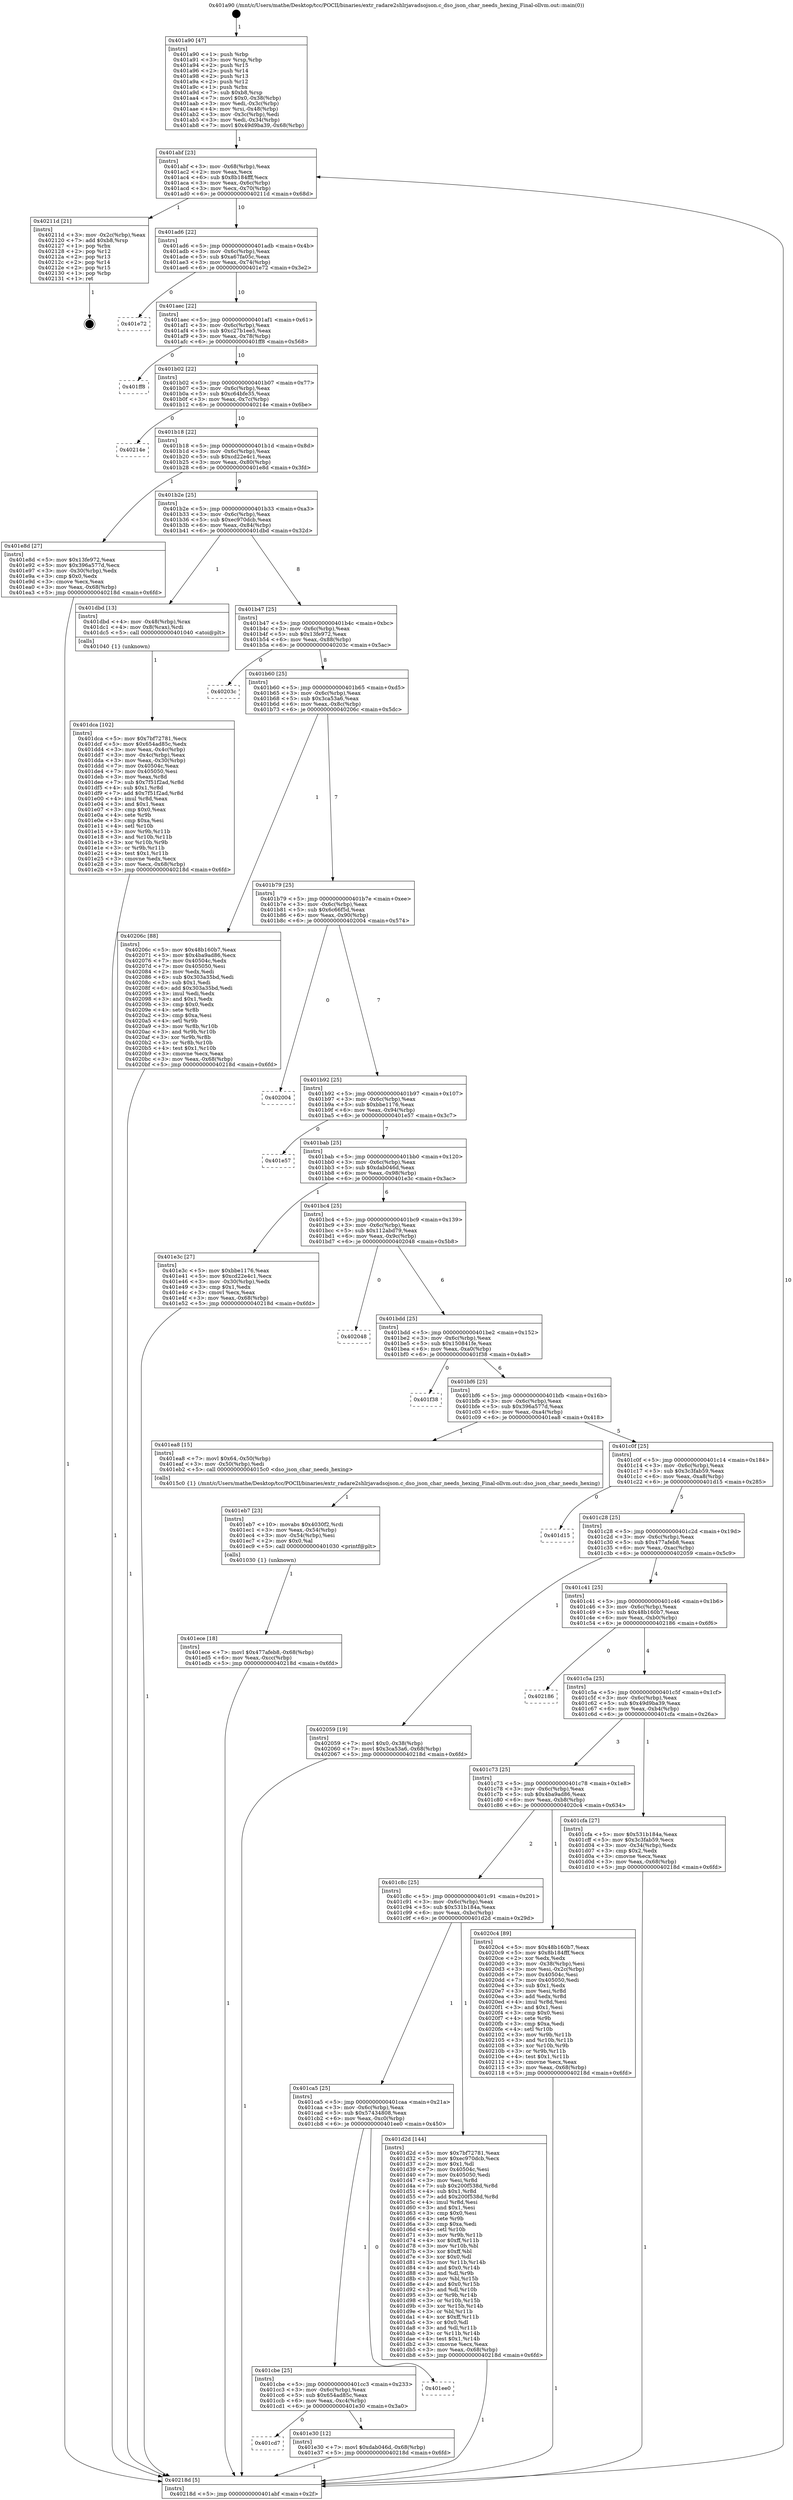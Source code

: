 digraph "0x401a90" {
  label = "0x401a90 (/mnt/c/Users/mathe/Desktop/tcc/POCII/binaries/extr_radare2shlrjavadsojson.c_dso_json_char_needs_hexing_Final-ollvm.out::main(0))"
  labelloc = "t"
  node[shape=record]

  Entry [label="",width=0.3,height=0.3,shape=circle,fillcolor=black,style=filled]
  "0x401abf" [label="{
     0x401abf [23]\l
     | [instrs]\l
     &nbsp;&nbsp;0x401abf \<+3\>: mov -0x68(%rbp),%eax\l
     &nbsp;&nbsp;0x401ac2 \<+2\>: mov %eax,%ecx\l
     &nbsp;&nbsp;0x401ac4 \<+6\>: sub $0x8b184fff,%ecx\l
     &nbsp;&nbsp;0x401aca \<+3\>: mov %eax,-0x6c(%rbp)\l
     &nbsp;&nbsp;0x401acd \<+3\>: mov %ecx,-0x70(%rbp)\l
     &nbsp;&nbsp;0x401ad0 \<+6\>: je 000000000040211d \<main+0x68d\>\l
  }"]
  "0x40211d" [label="{
     0x40211d [21]\l
     | [instrs]\l
     &nbsp;&nbsp;0x40211d \<+3\>: mov -0x2c(%rbp),%eax\l
     &nbsp;&nbsp;0x402120 \<+7\>: add $0xb8,%rsp\l
     &nbsp;&nbsp;0x402127 \<+1\>: pop %rbx\l
     &nbsp;&nbsp;0x402128 \<+2\>: pop %r12\l
     &nbsp;&nbsp;0x40212a \<+2\>: pop %r13\l
     &nbsp;&nbsp;0x40212c \<+2\>: pop %r14\l
     &nbsp;&nbsp;0x40212e \<+2\>: pop %r15\l
     &nbsp;&nbsp;0x402130 \<+1\>: pop %rbp\l
     &nbsp;&nbsp;0x402131 \<+1\>: ret\l
  }"]
  "0x401ad6" [label="{
     0x401ad6 [22]\l
     | [instrs]\l
     &nbsp;&nbsp;0x401ad6 \<+5\>: jmp 0000000000401adb \<main+0x4b\>\l
     &nbsp;&nbsp;0x401adb \<+3\>: mov -0x6c(%rbp),%eax\l
     &nbsp;&nbsp;0x401ade \<+5\>: sub $0xa67fa05c,%eax\l
     &nbsp;&nbsp;0x401ae3 \<+3\>: mov %eax,-0x74(%rbp)\l
     &nbsp;&nbsp;0x401ae6 \<+6\>: je 0000000000401e72 \<main+0x3e2\>\l
  }"]
  Exit [label="",width=0.3,height=0.3,shape=circle,fillcolor=black,style=filled,peripheries=2]
  "0x401e72" [label="{
     0x401e72\l
  }", style=dashed]
  "0x401aec" [label="{
     0x401aec [22]\l
     | [instrs]\l
     &nbsp;&nbsp;0x401aec \<+5\>: jmp 0000000000401af1 \<main+0x61\>\l
     &nbsp;&nbsp;0x401af1 \<+3\>: mov -0x6c(%rbp),%eax\l
     &nbsp;&nbsp;0x401af4 \<+5\>: sub $0xc27b1ee5,%eax\l
     &nbsp;&nbsp;0x401af9 \<+3\>: mov %eax,-0x78(%rbp)\l
     &nbsp;&nbsp;0x401afc \<+6\>: je 0000000000401ff8 \<main+0x568\>\l
  }"]
  "0x401ece" [label="{
     0x401ece [18]\l
     | [instrs]\l
     &nbsp;&nbsp;0x401ece \<+7\>: movl $0x477afeb8,-0x68(%rbp)\l
     &nbsp;&nbsp;0x401ed5 \<+6\>: mov %eax,-0xcc(%rbp)\l
     &nbsp;&nbsp;0x401edb \<+5\>: jmp 000000000040218d \<main+0x6fd\>\l
  }"]
  "0x401ff8" [label="{
     0x401ff8\l
  }", style=dashed]
  "0x401b02" [label="{
     0x401b02 [22]\l
     | [instrs]\l
     &nbsp;&nbsp;0x401b02 \<+5\>: jmp 0000000000401b07 \<main+0x77\>\l
     &nbsp;&nbsp;0x401b07 \<+3\>: mov -0x6c(%rbp),%eax\l
     &nbsp;&nbsp;0x401b0a \<+5\>: sub $0xc64bfe35,%eax\l
     &nbsp;&nbsp;0x401b0f \<+3\>: mov %eax,-0x7c(%rbp)\l
     &nbsp;&nbsp;0x401b12 \<+6\>: je 000000000040214e \<main+0x6be\>\l
  }"]
  "0x401eb7" [label="{
     0x401eb7 [23]\l
     | [instrs]\l
     &nbsp;&nbsp;0x401eb7 \<+10\>: movabs $0x4030f2,%rdi\l
     &nbsp;&nbsp;0x401ec1 \<+3\>: mov %eax,-0x54(%rbp)\l
     &nbsp;&nbsp;0x401ec4 \<+3\>: mov -0x54(%rbp),%esi\l
     &nbsp;&nbsp;0x401ec7 \<+2\>: mov $0x0,%al\l
     &nbsp;&nbsp;0x401ec9 \<+5\>: call 0000000000401030 \<printf@plt\>\l
     | [calls]\l
     &nbsp;&nbsp;0x401030 \{1\} (unknown)\l
  }"]
  "0x40214e" [label="{
     0x40214e\l
  }", style=dashed]
  "0x401b18" [label="{
     0x401b18 [22]\l
     | [instrs]\l
     &nbsp;&nbsp;0x401b18 \<+5\>: jmp 0000000000401b1d \<main+0x8d\>\l
     &nbsp;&nbsp;0x401b1d \<+3\>: mov -0x6c(%rbp),%eax\l
     &nbsp;&nbsp;0x401b20 \<+5\>: sub $0xcd22e4c1,%eax\l
     &nbsp;&nbsp;0x401b25 \<+3\>: mov %eax,-0x80(%rbp)\l
     &nbsp;&nbsp;0x401b28 \<+6\>: je 0000000000401e8d \<main+0x3fd\>\l
  }"]
  "0x401cd7" [label="{
     0x401cd7\l
  }", style=dashed]
  "0x401e8d" [label="{
     0x401e8d [27]\l
     | [instrs]\l
     &nbsp;&nbsp;0x401e8d \<+5\>: mov $0x13fe972,%eax\l
     &nbsp;&nbsp;0x401e92 \<+5\>: mov $0x396a577d,%ecx\l
     &nbsp;&nbsp;0x401e97 \<+3\>: mov -0x30(%rbp),%edx\l
     &nbsp;&nbsp;0x401e9a \<+3\>: cmp $0x0,%edx\l
     &nbsp;&nbsp;0x401e9d \<+3\>: cmove %ecx,%eax\l
     &nbsp;&nbsp;0x401ea0 \<+3\>: mov %eax,-0x68(%rbp)\l
     &nbsp;&nbsp;0x401ea3 \<+5\>: jmp 000000000040218d \<main+0x6fd\>\l
  }"]
  "0x401b2e" [label="{
     0x401b2e [25]\l
     | [instrs]\l
     &nbsp;&nbsp;0x401b2e \<+5\>: jmp 0000000000401b33 \<main+0xa3\>\l
     &nbsp;&nbsp;0x401b33 \<+3\>: mov -0x6c(%rbp),%eax\l
     &nbsp;&nbsp;0x401b36 \<+5\>: sub $0xec970dcb,%eax\l
     &nbsp;&nbsp;0x401b3b \<+6\>: mov %eax,-0x84(%rbp)\l
     &nbsp;&nbsp;0x401b41 \<+6\>: je 0000000000401dbd \<main+0x32d\>\l
  }"]
  "0x401e30" [label="{
     0x401e30 [12]\l
     | [instrs]\l
     &nbsp;&nbsp;0x401e30 \<+7\>: movl $0xdab046d,-0x68(%rbp)\l
     &nbsp;&nbsp;0x401e37 \<+5\>: jmp 000000000040218d \<main+0x6fd\>\l
  }"]
  "0x401dbd" [label="{
     0x401dbd [13]\l
     | [instrs]\l
     &nbsp;&nbsp;0x401dbd \<+4\>: mov -0x48(%rbp),%rax\l
     &nbsp;&nbsp;0x401dc1 \<+4\>: mov 0x8(%rax),%rdi\l
     &nbsp;&nbsp;0x401dc5 \<+5\>: call 0000000000401040 \<atoi@plt\>\l
     | [calls]\l
     &nbsp;&nbsp;0x401040 \{1\} (unknown)\l
  }"]
  "0x401b47" [label="{
     0x401b47 [25]\l
     | [instrs]\l
     &nbsp;&nbsp;0x401b47 \<+5\>: jmp 0000000000401b4c \<main+0xbc\>\l
     &nbsp;&nbsp;0x401b4c \<+3\>: mov -0x6c(%rbp),%eax\l
     &nbsp;&nbsp;0x401b4f \<+5\>: sub $0x13fe972,%eax\l
     &nbsp;&nbsp;0x401b54 \<+6\>: mov %eax,-0x88(%rbp)\l
     &nbsp;&nbsp;0x401b5a \<+6\>: je 000000000040203c \<main+0x5ac\>\l
  }"]
  "0x401cbe" [label="{
     0x401cbe [25]\l
     | [instrs]\l
     &nbsp;&nbsp;0x401cbe \<+5\>: jmp 0000000000401cc3 \<main+0x233\>\l
     &nbsp;&nbsp;0x401cc3 \<+3\>: mov -0x6c(%rbp),%eax\l
     &nbsp;&nbsp;0x401cc6 \<+5\>: sub $0x654ad85c,%eax\l
     &nbsp;&nbsp;0x401ccb \<+6\>: mov %eax,-0xc4(%rbp)\l
     &nbsp;&nbsp;0x401cd1 \<+6\>: je 0000000000401e30 \<main+0x3a0\>\l
  }"]
  "0x40203c" [label="{
     0x40203c\l
  }", style=dashed]
  "0x401b60" [label="{
     0x401b60 [25]\l
     | [instrs]\l
     &nbsp;&nbsp;0x401b60 \<+5\>: jmp 0000000000401b65 \<main+0xd5\>\l
     &nbsp;&nbsp;0x401b65 \<+3\>: mov -0x6c(%rbp),%eax\l
     &nbsp;&nbsp;0x401b68 \<+5\>: sub $0x3ca53a6,%eax\l
     &nbsp;&nbsp;0x401b6d \<+6\>: mov %eax,-0x8c(%rbp)\l
     &nbsp;&nbsp;0x401b73 \<+6\>: je 000000000040206c \<main+0x5dc\>\l
  }"]
  "0x401ee0" [label="{
     0x401ee0\l
  }", style=dashed]
  "0x40206c" [label="{
     0x40206c [88]\l
     | [instrs]\l
     &nbsp;&nbsp;0x40206c \<+5\>: mov $0x48b160b7,%eax\l
     &nbsp;&nbsp;0x402071 \<+5\>: mov $0x4ba9ad86,%ecx\l
     &nbsp;&nbsp;0x402076 \<+7\>: mov 0x40504c,%edx\l
     &nbsp;&nbsp;0x40207d \<+7\>: mov 0x405050,%esi\l
     &nbsp;&nbsp;0x402084 \<+2\>: mov %edx,%edi\l
     &nbsp;&nbsp;0x402086 \<+6\>: sub $0x303a35bd,%edi\l
     &nbsp;&nbsp;0x40208c \<+3\>: sub $0x1,%edi\l
     &nbsp;&nbsp;0x40208f \<+6\>: add $0x303a35bd,%edi\l
     &nbsp;&nbsp;0x402095 \<+3\>: imul %edi,%edx\l
     &nbsp;&nbsp;0x402098 \<+3\>: and $0x1,%edx\l
     &nbsp;&nbsp;0x40209b \<+3\>: cmp $0x0,%edx\l
     &nbsp;&nbsp;0x40209e \<+4\>: sete %r8b\l
     &nbsp;&nbsp;0x4020a2 \<+3\>: cmp $0xa,%esi\l
     &nbsp;&nbsp;0x4020a5 \<+4\>: setl %r9b\l
     &nbsp;&nbsp;0x4020a9 \<+3\>: mov %r8b,%r10b\l
     &nbsp;&nbsp;0x4020ac \<+3\>: and %r9b,%r10b\l
     &nbsp;&nbsp;0x4020af \<+3\>: xor %r9b,%r8b\l
     &nbsp;&nbsp;0x4020b2 \<+3\>: or %r8b,%r10b\l
     &nbsp;&nbsp;0x4020b5 \<+4\>: test $0x1,%r10b\l
     &nbsp;&nbsp;0x4020b9 \<+3\>: cmovne %ecx,%eax\l
     &nbsp;&nbsp;0x4020bc \<+3\>: mov %eax,-0x68(%rbp)\l
     &nbsp;&nbsp;0x4020bf \<+5\>: jmp 000000000040218d \<main+0x6fd\>\l
  }"]
  "0x401b79" [label="{
     0x401b79 [25]\l
     | [instrs]\l
     &nbsp;&nbsp;0x401b79 \<+5\>: jmp 0000000000401b7e \<main+0xee\>\l
     &nbsp;&nbsp;0x401b7e \<+3\>: mov -0x6c(%rbp),%eax\l
     &nbsp;&nbsp;0x401b81 \<+5\>: sub $0x6c66f5d,%eax\l
     &nbsp;&nbsp;0x401b86 \<+6\>: mov %eax,-0x90(%rbp)\l
     &nbsp;&nbsp;0x401b8c \<+6\>: je 0000000000402004 \<main+0x574\>\l
  }"]
  "0x401dca" [label="{
     0x401dca [102]\l
     | [instrs]\l
     &nbsp;&nbsp;0x401dca \<+5\>: mov $0x7bf72781,%ecx\l
     &nbsp;&nbsp;0x401dcf \<+5\>: mov $0x654ad85c,%edx\l
     &nbsp;&nbsp;0x401dd4 \<+3\>: mov %eax,-0x4c(%rbp)\l
     &nbsp;&nbsp;0x401dd7 \<+3\>: mov -0x4c(%rbp),%eax\l
     &nbsp;&nbsp;0x401dda \<+3\>: mov %eax,-0x30(%rbp)\l
     &nbsp;&nbsp;0x401ddd \<+7\>: mov 0x40504c,%eax\l
     &nbsp;&nbsp;0x401de4 \<+7\>: mov 0x405050,%esi\l
     &nbsp;&nbsp;0x401deb \<+3\>: mov %eax,%r8d\l
     &nbsp;&nbsp;0x401dee \<+7\>: sub $0x7f51f2ad,%r8d\l
     &nbsp;&nbsp;0x401df5 \<+4\>: sub $0x1,%r8d\l
     &nbsp;&nbsp;0x401df9 \<+7\>: add $0x7f51f2ad,%r8d\l
     &nbsp;&nbsp;0x401e00 \<+4\>: imul %r8d,%eax\l
     &nbsp;&nbsp;0x401e04 \<+3\>: and $0x1,%eax\l
     &nbsp;&nbsp;0x401e07 \<+3\>: cmp $0x0,%eax\l
     &nbsp;&nbsp;0x401e0a \<+4\>: sete %r9b\l
     &nbsp;&nbsp;0x401e0e \<+3\>: cmp $0xa,%esi\l
     &nbsp;&nbsp;0x401e11 \<+4\>: setl %r10b\l
     &nbsp;&nbsp;0x401e15 \<+3\>: mov %r9b,%r11b\l
     &nbsp;&nbsp;0x401e18 \<+3\>: and %r10b,%r11b\l
     &nbsp;&nbsp;0x401e1b \<+3\>: xor %r10b,%r9b\l
     &nbsp;&nbsp;0x401e1e \<+3\>: or %r9b,%r11b\l
     &nbsp;&nbsp;0x401e21 \<+4\>: test $0x1,%r11b\l
     &nbsp;&nbsp;0x401e25 \<+3\>: cmovne %edx,%ecx\l
     &nbsp;&nbsp;0x401e28 \<+3\>: mov %ecx,-0x68(%rbp)\l
     &nbsp;&nbsp;0x401e2b \<+5\>: jmp 000000000040218d \<main+0x6fd\>\l
  }"]
  "0x402004" [label="{
     0x402004\l
  }", style=dashed]
  "0x401b92" [label="{
     0x401b92 [25]\l
     | [instrs]\l
     &nbsp;&nbsp;0x401b92 \<+5\>: jmp 0000000000401b97 \<main+0x107\>\l
     &nbsp;&nbsp;0x401b97 \<+3\>: mov -0x6c(%rbp),%eax\l
     &nbsp;&nbsp;0x401b9a \<+5\>: sub $0xbbe1176,%eax\l
     &nbsp;&nbsp;0x401b9f \<+6\>: mov %eax,-0x94(%rbp)\l
     &nbsp;&nbsp;0x401ba5 \<+6\>: je 0000000000401e57 \<main+0x3c7\>\l
  }"]
  "0x401ca5" [label="{
     0x401ca5 [25]\l
     | [instrs]\l
     &nbsp;&nbsp;0x401ca5 \<+5\>: jmp 0000000000401caa \<main+0x21a\>\l
     &nbsp;&nbsp;0x401caa \<+3\>: mov -0x6c(%rbp),%eax\l
     &nbsp;&nbsp;0x401cad \<+5\>: sub $0x57434808,%eax\l
     &nbsp;&nbsp;0x401cb2 \<+6\>: mov %eax,-0xc0(%rbp)\l
     &nbsp;&nbsp;0x401cb8 \<+6\>: je 0000000000401ee0 \<main+0x450\>\l
  }"]
  "0x401e57" [label="{
     0x401e57\l
  }", style=dashed]
  "0x401bab" [label="{
     0x401bab [25]\l
     | [instrs]\l
     &nbsp;&nbsp;0x401bab \<+5\>: jmp 0000000000401bb0 \<main+0x120\>\l
     &nbsp;&nbsp;0x401bb0 \<+3\>: mov -0x6c(%rbp),%eax\l
     &nbsp;&nbsp;0x401bb3 \<+5\>: sub $0xdab046d,%eax\l
     &nbsp;&nbsp;0x401bb8 \<+6\>: mov %eax,-0x98(%rbp)\l
     &nbsp;&nbsp;0x401bbe \<+6\>: je 0000000000401e3c \<main+0x3ac\>\l
  }"]
  "0x401d2d" [label="{
     0x401d2d [144]\l
     | [instrs]\l
     &nbsp;&nbsp;0x401d2d \<+5\>: mov $0x7bf72781,%eax\l
     &nbsp;&nbsp;0x401d32 \<+5\>: mov $0xec970dcb,%ecx\l
     &nbsp;&nbsp;0x401d37 \<+2\>: mov $0x1,%dl\l
     &nbsp;&nbsp;0x401d39 \<+7\>: mov 0x40504c,%esi\l
     &nbsp;&nbsp;0x401d40 \<+7\>: mov 0x405050,%edi\l
     &nbsp;&nbsp;0x401d47 \<+3\>: mov %esi,%r8d\l
     &nbsp;&nbsp;0x401d4a \<+7\>: sub $0x200f538d,%r8d\l
     &nbsp;&nbsp;0x401d51 \<+4\>: sub $0x1,%r8d\l
     &nbsp;&nbsp;0x401d55 \<+7\>: add $0x200f538d,%r8d\l
     &nbsp;&nbsp;0x401d5c \<+4\>: imul %r8d,%esi\l
     &nbsp;&nbsp;0x401d60 \<+3\>: and $0x1,%esi\l
     &nbsp;&nbsp;0x401d63 \<+3\>: cmp $0x0,%esi\l
     &nbsp;&nbsp;0x401d66 \<+4\>: sete %r9b\l
     &nbsp;&nbsp;0x401d6a \<+3\>: cmp $0xa,%edi\l
     &nbsp;&nbsp;0x401d6d \<+4\>: setl %r10b\l
     &nbsp;&nbsp;0x401d71 \<+3\>: mov %r9b,%r11b\l
     &nbsp;&nbsp;0x401d74 \<+4\>: xor $0xff,%r11b\l
     &nbsp;&nbsp;0x401d78 \<+3\>: mov %r10b,%bl\l
     &nbsp;&nbsp;0x401d7b \<+3\>: xor $0xff,%bl\l
     &nbsp;&nbsp;0x401d7e \<+3\>: xor $0x0,%dl\l
     &nbsp;&nbsp;0x401d81 \<+3\>: mov %r11b,%r14b\l
     &nbsp;&nbsp;0x401d84 \<+4\>: and $0x0,%r14b\l
     &nbsp;&nbsp;0x401d88 \<+3\>: and %dl,%r9b\l
     &nbsp;&nbsp;0x401d8b \<+3\>: mov %bl,%r15b\l
     &nbsp;&nbsp;0x401d8e \<+4\>: and $0x0,%r15b\l
     &nbsp;&nbsp;0x401d92 \<+3\>: and %dl,%r10b\l
     &nbsp;&nbsp;0x401d95 \<+3\>: or %r9b,%r14b\l
     &nbsp;&nbsp;0x401d98 \<+3\>: or %r10b,%r15b\l
     &nbsp;&nbsp;0x401d9b \<+3\>: xor %r15b,%r14b\l
     &nbsp;&nbsp;0x401d9e \<+3\>: or %bl,%r11b\l
     &nbsp;&nbsp;0x401da1 \<+4\>: xor $0xff,%r11b\l
     &nbsp;&nbsp;0x401da5 \<+3\>: or $0x0,%dl\l
     &nbsp;&nbsp;0x401da8 \<+3\>: and %dl,%r11b\l
     &nbsp;&nbsp;0x401dab \<+3\>: or %r11b,%r14b\l
     &nbsp;&nbsp;0x401dae \<+4\>: test $0x1,%r14b\l
     &nbsp;&nbsp;0x401db2 \<+3\>: cmovne %ecx,%eax\l
     &nbsp;&nbsp;0x401db5 \<+3\>: mov %eax,-0x68(%rbp)\l
     &nbsp;&nbsp;0x401db8 \<+5\>: jmp 000000000040218d \<main+0x6fd\>\l
  }"]
  "0x401e3c" [label="{
     0x401e3c [27]\l
     | [instrs]\l
     &nbsp;&nbsp;0x401e3c \<+5\>: mov $0xbbe1176,%eax\l
     &nbsp;&nbsp;0x401e41 \<+5\>: mov $0xcd22e4c1,%ecx\l
     &nbsp;&nbsp;0x401e46 \<+3\>: mov -0x30(%rbp),%edx\l
     &nbsp;&nbsp;0x401e49 \<+3\>: cmp $0x1,%edx\l
     &nbsp;&nbsp;0x401e4c \<+3\>: cmovl %ecx,%eax\l
     &nbsp;&nbsp;0x401e4f \<+3\>: mov %eax,-0x68(%rbp)\l
     &nbsp;&nbsp;0x401e52 \<+5\>: jmp 000000000040218d \<main+0x6fd\>\l
  }"]
  "0x401bc4" [label="{
     0x401bc4 [25]\l
     | [instrs]\l
     &nbsp;&nbsp;0x401bc4 \<+5\>: jmp 0000000000401bc9 \<main+0x139\>\l
     &nbsp;&nbsp;0x401bc9 \<+3\>: mov -0x6c(%rbp),%eax\l
     &nbsp;&nbsp;0x401bcc \<+5\>: sub $0x112abd79,%eax\l
     &nbsp;&nbsp;0x401bd1 \<+6\>: mov %eax,-0x9c(%rbp)\l
     &nbsp;&nbsp;0x401bd7 \<+6\>: je 0000000000402048 \<main+0x5b8\>\l
  }"]
  "0x401c8c" [label="{
     0x401c8c [25]\l
     | [instrs]\l
     &nbsp;&nbsp;0x401c8c \<+5\>: jmp 0000000000401c91 \<main+0x201\>\l
     &nbsp;&nbsp;0x401c91 \<+3\>: mov -0x6c(%rbp),%eax\l
     &nbsp;&nbsp;0x401c94 \<+5\>: sub $0x531b184a,%eax\l
     &nbsp;&nbsp;0x401c99 \<+6\>: mov %eax,-0xbc(%rbp)\l
     &nbsp;&nbsp;0x401c9f \<+6\>: je 0000000000401d2d \<main+0x29d\>\l
  }"]
  "0x402048" [label="{
     0x402048\l
  }", style=dashed]
  "0x401bdd" [label="{
     0x401bdd [25]\l
     | [instrs]\l
     &nbsp;&nbsp;0x401bdd \<+5\>: jmp 0000000000401be2 \<main+0x152\>\l
     &nbsp;&nbsp;0x401be2 \<+3\>: mov -0x6c(%rbp),%eax\l
     &nbsp;&nbsp;0x401be5 \<+5\>: sub $0x150841fe,%eax\l
     &nbsp;&nbsp;0x401bea \<+6\>: mov %eax,-0xa0(%rbp)\l
     &nbsp;&nbsp;0x401bf0 \<+6\>: je 0000000000401f38 \<main+0x4a8\>\l
  }"]
  "0x4020c4" [label="{
     0x4020c4 [89]\l
     | [instrs]\l
     &nbsp;&nbsp;0x4020c4 \<+5\>: mov $0x48b160b7,%eax\l
     &nbsp;&nbsp;0x4020c9 \<+5\>: mov $0x8b184fff,%ecx\l
     &nbsp;&nbsp;0x4020ce \<+2\>: xor %edx,%edx\l
     &nbsp;&nbsp;0x4020d0 \<+3\>: mov -0x38(%rbp),%esi\l
     &nbsp;&nbsp;0x4020d3 \<+3\>: mov %esi,-0x2c(%rbp)\l
     &nbsp;&nbsp;0x4020d6 \<+7\>: mov 0x40504c,%esi\l
     &nbsp;&nbsp;0x4020dd \<+7\>: mov 0x405050,%edi\l
     &nbsp;&nbsp;0x4020e4 \<+3\>: sub $0x1,%edx\l
     &nbsp;&nbsp;0x4020e7 \<+3\>: mov %esi,%r8d\l
     &nbsp;&nbsp;0x4020ea \<+3\>: add %edx,%r8d\l
     &nbsp;&nbsp;0x4020ed \<+4\>: imul %r8d,%esi\l
     &nbsp;&nbsp;0x4020f1 \<+3\>: and $0x1,%esi\l
     &nbsp;&nbsp;0x4020f4 \<+3\>: cmp $0x0,%esi\l
     &nbsp;&nbsp;0x4020f7 \<+4\>: sete %r9b\l
     &nbsp;&nbsp;0x4020fb \<+3\>: cmp $0xa,%edi\l
     &nbsp;&nbsp;0x4020fe \<+4\>: setl %r10b\l
     &nbsp;&nbsp;0x402102 \<+3\>: mov %r9b,%r11b\l
     &nbsp;&nbsp;0x402105 \<+3\>: and %r10b,%r11b\l
     &nbsp;&nbsp;0x402108 \<+3\>: xor %r10b,%r9b\l
     &nbsp;&nbsp;0x40210b \<+3\>: or %r9b,%r11b\l
     &nbsp;&nbsp;0x40210e \<+4\>: test $0x1,%r11b\l
     &nbsp;&nbsp;0x402112 \<+3\>: cmovne %ecx,%eax\l
     &nbsp;&nbsp;0x402115 \<+3\>: mov %eax,-0x68(%rbp)\l
     &nbsp;&nbsp;0x402118 \<+5\>: jmp 000000000040218d \<main+0x6fd\>\l
  }"]
  "0x401f38" [label="{
     0x401f38\l
  }", style=dashed]
  "0x401bf6" [label="{
     0x401bf6 [25]\l
     | [instrs]\l
     &nbsp;&nbsp;0x401bf6 \<+5\>: jmp 0000000000401bfb \<main+0x16b\>\l
     &nbsp;&nbsp;0x401bfb \<+3\>: mov -0x6c(%rbp),%eax\l
     &nbsp;&nbsp;0x401bfe \<+5\>: sub $0x396a577d,%eax\l
     &nbsp;&nbsp;0x401c03 \<+6\>: mov %eax,-0xa4(%rbp)\l
     &nbsp;&nbsp;0x401c09 \<+6\>: je 0000000000401ea8 \<main+0x418\>\l
  }"]
  "0x401a90" [label="{
     0x401a90 [47]\l
     | [instrs]\l
     &nbsp;&nbsp;0x401a90 \<+1\>: push %rbp\l
     &nbsp;&nbsp;0x401a91 \<+3\>: mov %rsp,%rbp\l
     &nbsp;&nbsp;0x401a94 \<+2\>: push %r15\l
     &nbsp;&nbsp;0x401a96 \<+2\>: push %r14\l
     &nbsp;&nbsp;0x401a98 \<+2\>: push %r13\l
     &nbsp;&nbsp;0x401a9a \<+2\>: push %r12\l
     &nbsp;&nbsp;0x401a9c \<+1\>: push %rbx\l
     &nbsp;&nbsp;0x401a9d \<+7\>: sub $0xb8,%rsp\l
     &nbsp;&nbsp;0x401aa4 \<+7\>: movl $0x0,-0x38(%rbp)\l
     &nbsp;&nbsp;0x401aab \<+3\>: mov %edi,-0x3c(%rbp)\l
     &nbsp;&nbsp;0x401aae \<+4\>: mov %rsi,-0x48(%rbp)\l
     &nbsp;&nbsp;0x401ab2 \<+3\>: mov -0x3c(%rbp),%edi\l
     &nbsp;&nbsp;0x401ab5 \<+3\>: mov %edi,-0x34(%rbp)\l
     &nbsp;&nbsp;0x401ab8 \<+7\>: movl $0x49d9ba39,-0x68(%rbp)\l
  }"]
  "0x401ea8" [label="{
     0x401ea8 [15]\l
     | [instrs]\l
     &nbsp;&nbsp;0x401ea8 \<+7\>: movl $0x64,-0x50(%rbp)\l
     &nbsp;&nbsp;0x401eaf \<+3\>: mov -0x50(%rbp),%edi\l
     &nbsp;&nbsp;0x401eb2 \<+5\>: call 00000000004015c0 \<dso_json_char_needs_hexing\>\l
     | [calls]\l
     &nbsp;&nbsp;0x4015c0 \{1\} (/mnt/c/Users/mathe/Desktop/tcc/POCII/binaries/extr_radare2shlrjavadsojson.c_dso_json_char_needs_hexing_Final-ollvm.out::dso_json_char_needs_hexing)\l
  }"]
  "0x401c0f" [label="{
     0x401c0f [25]\l
     | [instrs]\l
     &nbsp;&nbsp;0x401c0f \<+5\>: jmp 0000000000401c14 \<main+0x184\>\l
     &nbsp;&nbsp;0x401c14 \<+3\>: mov -0x6c(%rbp),%eax\l
     &nbsp;&nbsp;0x401c17 \<+5\>: sub $0x3c3fab59,%eax\l
     &nbsp;&nbsp;0x401c1c \<+6\>: mov %eax,-0xa8(%rbp)\l
     &nbsp;&nbsp;0x401c22 \<+6\>: je 0000000000401d15 \<main+0x285\>\l
  }"]
  "0x40218d" [label="{
     0x40218d [5]\l
     | [instrs]\l
     &nbsp;&nbsp;0x40218d \<+5\>: jmp 0000000000401abf \<main+0x2f\>\l
  }"]
  "0x401d15" [label="{
     0x401d15\l
  }", style=dashed]
  "0x401c28" [label="{
     0x401c28 [25]\l
     | [instrs]\l
     &nbsp;&nbsp;0x401c28 \<+5\>: jmp 0000000000401c2d \<main+0x19d\>\l
     &nbsp;&nbsp;0x401c2d \<+3\>: mov -0x6c(%rbp),%eax\l
     &nbsp;&nbsp;0x401c30 \<+5\>: sub $0x477afeb8,%eax\l
     &nbsp;&nbsp;0x401c35 \<+6\>: mov %eax,-0xac(%rbp)\l
     &nbsp;&nbsp;0x401c3b \<+6\>: je 0000000000402059 \<main+0x5c9\>\l
  }"]
  "0x401c73" [label="{
     0x401c73 [25]\l
     | [instrs]\l
     &nbsp;&nbsp;0x401c73 \<+5\>: jmp 0000000000401c78 \<main+0x1e8\>\l
     &nbsp;&nbsp;0x401c78 \<+3\>: mov -0x6c(%rbp),%eax\l
     &nbsp;&nbsp;0x401c7b \<+5\>: sub $0x4ba9ad86,%eax\l
     &nbsp;&nbsp;0x401c80 \<+6\>: mov %eax,-0xb8(%rbp)\l
     &nbsp;&nbsp;0x401c86 \<+6\>: je 00000000004020c4 \<main+0x634\>\l
  }"]
  "0x402059" [label="{
     0x402059 [19]\l
     | [instrs]\l
     &nbsp;&nbsp;0x402059 \<+7\>: movl $0x0,-0x38(%rbp)\l
     &nbsp;&nbsp;0x402060 \<+7\>: movl $0x3ca53a6,-0x68(%rbp)\l
     &nbsp;&nbsp;0x402067 \<+5\>: jmp 000000000040218d \<main+0x6fd\>\l
  }"]
  "0x401c41" [label="{
     0x401c41 [25]\l
     | [instrs]\l
     &nbsp;&nbsp;0x401c41 \<+5\>: jmp 0000000000401c46 \<main+0x1b6\>\l
     &nbsp;&nbsp;0x401c46 \<+3\>: mov -0x6c(%rbp),%eax\l
     &nbsp;&nbsp;0x401c49 \<+5\>: sub $0x48b160b7,%eax\l
     &nbsp;&nbsp;0x401c4e \<+6\>: mov %eax,-0xb0(%rbp)\l
     &nbsp;&nbsp;0x401c54 \<+6\>: je 0000000000402186 \<main+0x6f6\>\l
  }"]
  "0x401cfa" [label="{
     0x401cfa [27]\l
     | [instrs]\l
     &nbsp;&nbsp;0x401cfa \<+5\>: mov $0x531b184a,%eax\l
     &nbsp;&nbsp;0x401cff \<+5\>: mov $0x3c3fab59,%ecx\l
     &nbsp;&nbsp;0x401d04 \<+3\>: mov -0x34(%rbp),%edx\l
     &nbsp;&nbsp;0x401d07 \<+3\>: cmp $0x2,%edx\l
     &nbsp;&nbsp;0x401d0a \<+3\>: cmovne %ecx,%eax\l
     &nbsp;&nbsp;0x401d0d \<+3\>: mov %eax,-0x68(%rbp)\l
     &nbsp;&nbsp;0x401d10 \<+5\>: jmp 000000000040218d \<main+0x6fd\>\l
  }"]
  "0x402186" [label="{
     0x402186\l
  }", style=dashed]
  "0x401c5a" [label="{
     0x401c5a [25]\l
     | [instrs]\l
     &nbsp;&nbsp;0x401c5a \<+5\>: jmp 0000000000401c5f \<main+0x1cf\>\l
     &nbsp;&nbsp;0x401c5f \<+3\>: mov -0x6c(%rbp),%eax\l
     &nbsp;&nbsp;0x401c62 \<+5\>: sub $0x49d9ba39,%eax\l
     &nbsp;&nbsp;0x401c67 \<+6\>: mov %eax,-0xb4(%rbp)\l
     &nbsp;&nbsp;0x401c6d \<+6\>: je 0000000000401cfa \<main+0x26a\>\l
  }"]
  Entry -> "0x401a90" [label=" 1"]
  "0x401abf" -> "0x40211d" [label=" 1"]
  "0x401abf" -> "0x401ad6" [label=" 10"]
  "0x40211d" -> Exit [label=" 1"]
  "0x401ad6" -> "0x401e72" [label=" 0"]
  "0x401ad6" -> "0x401aec" [label=" 10"]
  "0x4020c4" -> "0x40218d" [label=" 1"]
  "0x401aec" -> "0x401ff8" [label=" 0"]
  "0x401aec" -> "0x401b02" [label=" 10"]
  "0x40206c" -> "0x40218d" [label=" 1"]
  "0x401b02" -> "0x40214e" [label=" 0"]
  "0x401b02" -> "0x401b18" [label=" 10"]
  "0x402059" -> "0x40218d" [label=" 1"]
  "0x401b18" -> "0x401e8d" [label=" 1"]
  "0x401b18" -> "0x401b2e" [label=" 9"]
  "0x401ece" -> "0x40218d" [label=" 1"]
  "0x401b2e" -> "0x401dbd" [label=" 1"]
  "0x401b2e" -> "0x401b47" [label=" 8"]
  "0x401eb7" -> "0x401ece" [label=" 1"]
  "0x401b47" -> "0x40203c" [label=" 0"]
  "0x401b47" -> "0x401b60" [label=" 8"]
  "0x401e8d" -> "0x40218d" [label=" 1"]
  "0x401b60" -> "0x40206c" [label=" 1"]
  "0x401b60" -> "0x401b79" [label=" 7"]
  "0x401e3c" -> "0x40218d" [label=" 1"]
  "0x401b79" -> "0x402004" [label=" 0"]
  "0x401b79" -> "0x401b92" [label=" 7"]
  "0x401cbe" -> "0x401cd7" [label=" 0"]
  "0x401b92" -> "0x401e57" [label=" 0"]
  "0x401b92" -> "0x401bab" [label=" 7"]
  "0x401cbe" -> "0x401e30" [label=" 1"]
  "0x401bab" -> "0x401e3c" [label=" 1"]
  "0x401bab" -> "0x401bc4" [label=" 6"]
  "0x401ea8" -> "0x401eb7" [label=" 1"]
  "0x401bc4" -> "0x402048" [label=" 0"]
  "0x401bc4" -> "0x401bdd" [label=" 6"]
  "0x401ca5" -> "0x401ee0" [label=" 0"]
  "0x401bdd" -> "0x401f38" [label=" 0"]
  "0x401bdd" -> "0x401bf6" [label=" 6"]
  "0x401e30" -> "0x40218d" [label=" 1"]
  "0x401bf6" -> "0x401ea8" [label=" 1"]
  "0x401bf6" -> "0x401c0f" [label=" 5"]
  "0x401dbd" -> "0x401dca" [label=" 1"]
  "0x401c0f" -> "0x401d15" [label=" 0"]
  "0x401c0f" -> "0x401c28" [label=" 5"]
  "0x401d2d" -> "0x40218d" [label=" 1"]
  "0x401c28" -> "0x402059" [label=" 1"]
  "0x401c28" -> "0x401c41" [label=" 4"]
  "0x401c8c" -> "0x401ca5" [label=" 1"]
  "0x401c41" -> "0x402186" [label=" 0"]
  "0x401c41" -> "0x401c5a" [label=" 4"]
  "0x401c8c" -> "0x401d2d" [label=" 1"]
  "0x401c5a" -> "0x401cfa" [label=" 1"]
  "0x401c5a" -> "0x401c73" [label=" 3"]
  "0x401cfa" -> "0x40218d" [label=" 1"]
  "0x401a90" -> "0x401abf" [label=" 1"]
  "0x40218d" -> "0x401abf" [label=" 10"]
  "0x401dca" -> "0x40218d" [label=" 1"]
  "0x401c73" -> "0x4020c4" [label=" 1"]
  "0x401c73" -> "0x401c8c" [label=" 2"]
  "0x401ca5" -> "0x401cbe" [label=" 1"]
}
